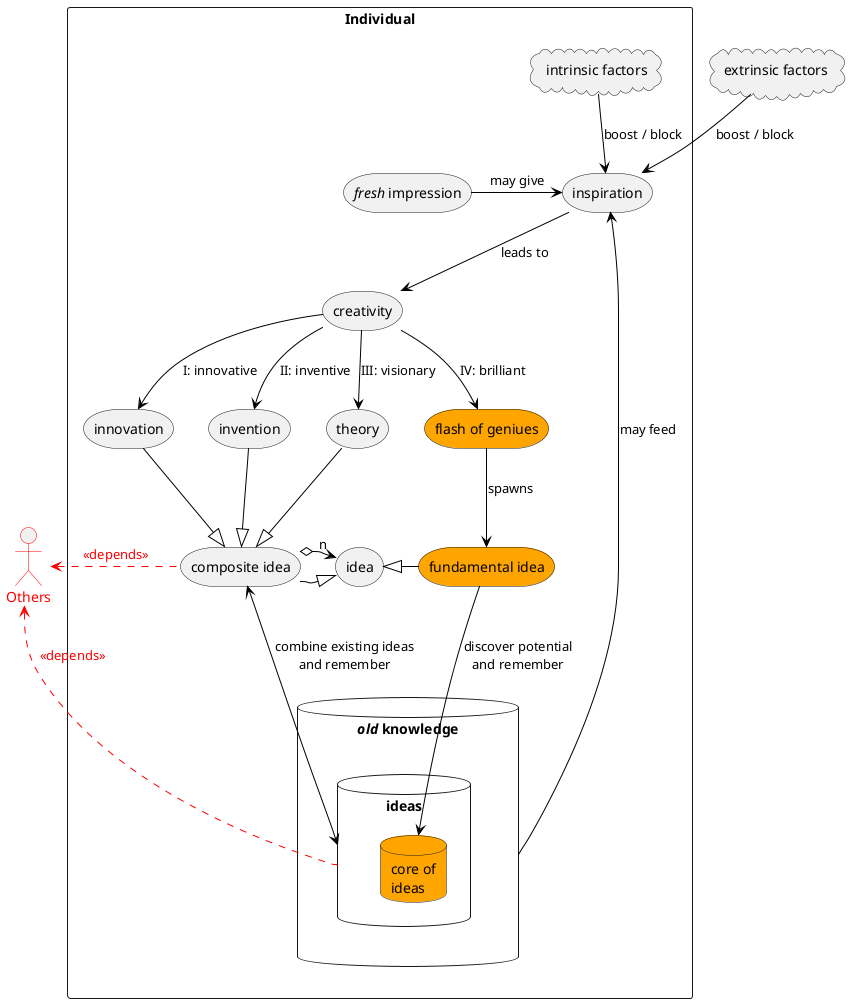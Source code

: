 @startuml

skinparam ActorBorderColor red
skinparam ActorFontColor red
skinparam ArrowColor black

skinparam ArrowFontColor<<depends>> red

rectangle Individual {
storage "<i>fresh</i> impression" as impression
storage "inspiration" 
storage "flash of geniues" as flash #Orange
storage "fundamental idea" as fundamental #Orange
storage "creativity" 
storage "idea" as idea
storage "composite idea" as composite
storage "theory"
storage "invention"
storage "innovation"
cloud "intrinsic factors" as intrinsic

intrinsic --> inspiration : boost / block

database "<i>old</i> knowledge" as knowledge {
    database "ideas" {
        database "core of\nideas" as core #Orange
    }
}


inspiration <-l- impression : may give
inspiration <-- knowledge : may feed

' creativity -u-> mind : of  

inspiration -d-> creativity : leads to

creativity --> theory : III: visionary
creativity --> invention : II: inventive
creativity --> innovation : I: innovative
creativity --> flash : IV: brilliant
innovation -[hidden]r- invention
invention -[hidden]r- theory

flash --> fundamental : spawns

fundamental -l-|> idea
composite -r-|> idea
theory -d-|> composite
innovation -d-|> composite
invention -d-|> composite
theory -[hidden]r-> invention
invention -[hidden]r-> innovation 

fundamental -> core : discover potential\nand remember
composite o-r-> "n" idea

composite <--> ideas : combine existing ideas\nand remember
' inspiration ---> knowledge : feed by
' inspiration --> flash : triggers
}

actor Others 
cloud "extrinsic factors" as extrinsic 

Others <.r. composite #red <<depends>> : "<<depends>>"
Others <.. ideas #red <<depends>> : "<<depends>>"
extrinsic --> inspiration : boost / block


@enduml